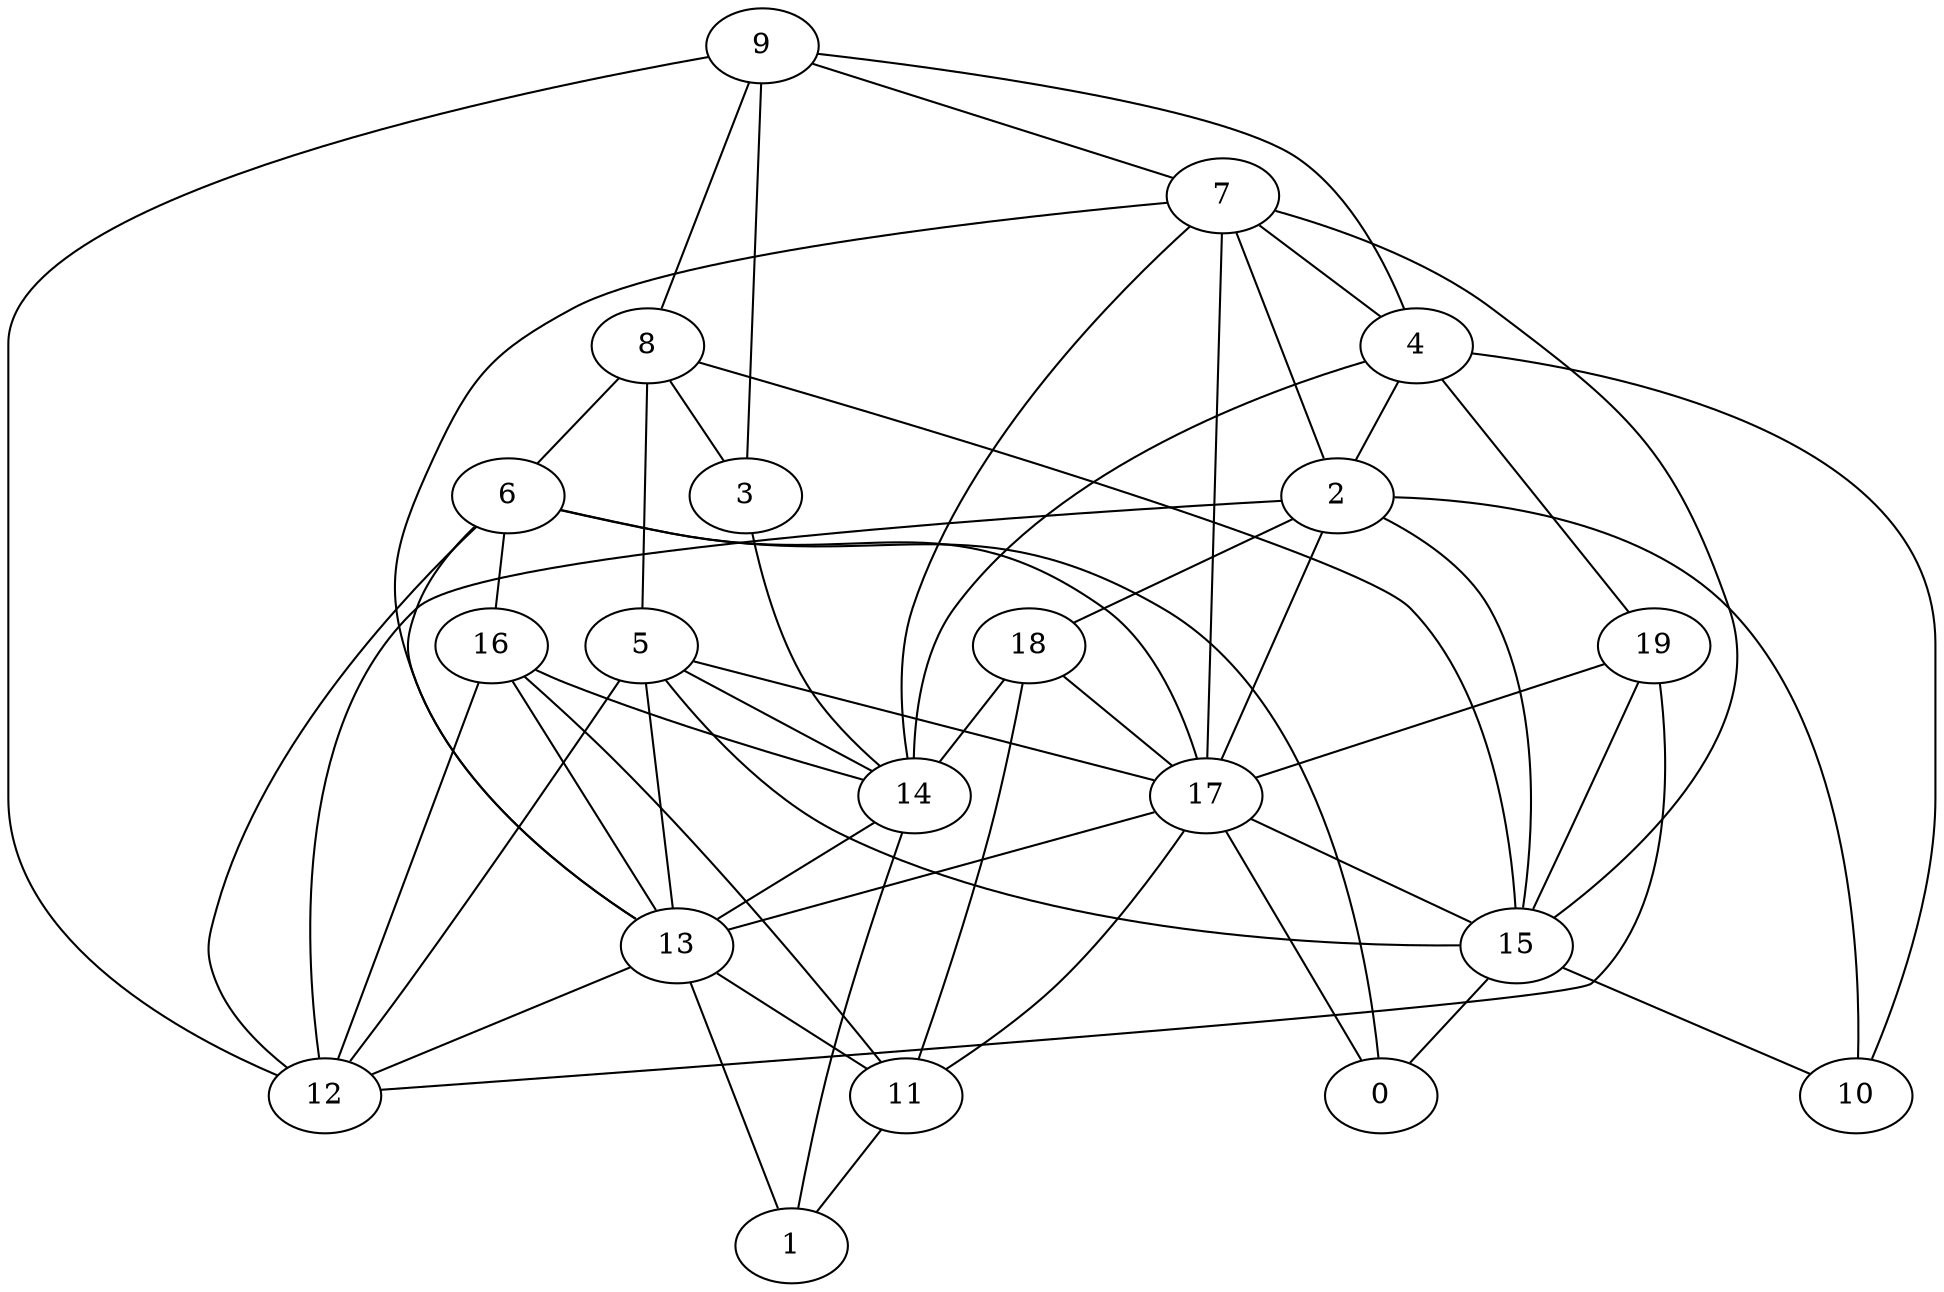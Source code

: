 digraph GG_graph {

subgraph G_graph {
edge [color = black]
"4" -> "14" [dir = none]
"4" -> "10" [dir = none]
"4" -> "2" [dir = none]
"4" -> "19" [dir = none]
"2" -> "12" [dir = none]
"2" -> "18" [dir = none]
"2" -> "17" [dir = none]
"2" -> "15" [dir = none]
"2" -> "10" [dir = none]
"14" -> "13" [dir = none]
"14" -> "1" [dir = none]
"11" -> "1" [dir = none]
"18" -> "11" [dir = none]
"18" -> "17" [dir = none]
"18" -> "14" [dir = none]
"5" -> "12" [dir = none]
"5" -> "13" [dir = none]
"5" -> "14" [dir = none]
"5" -> "17" [dir = none]
"5" -> "15" [dir = none]
"16" -> "14" [dir = none]
"16" -> "12" [dir = none]
"16" -> "11" [dir = none]
"16" -> "13" [dir = none]
"3" -> "14" [dir = none]
"8" -> "6" [dir = none]
"8" -> "15" [dir = none]
"8" -> "3" [dir = none]
"8" -> "5" [dir = none]
"9" -> "12" [dir = none]
"9" -> "4" [dir = none]
"9" -> "7" [dir = none]
"9" -> "8" [dir = none]
"9" -> "3" [dir = none]
"7" -> "2" [dir = none]
"7" -> "14" [dir = none]
"7" -> "13" [dir = none]
"7" -> "17" [dir = none]
"7" -> "4" [dir = none]
"7" -> "15" [dir = none]
"17" -> "15" [dir = none]
"17" -> "0" [dir = none]
"17" -> "13" [dir = none]
"17" -> "11" [dir = none]
"13" -> "11" [dir = none]
"13" -> "1" [dir = none]
"13" -> "12" [dir = none]
"15" -> "10" [dir = none]
"15" -> "0" [dir = none]
"6" -> "0" [dir = none]
"6" -> "16" [dir = none]
"6" -> "12" [dir = none]
"6" -> "17" [dir = none]
"6" -> "13" [dir = none]
"19" -> "15" [dir = none]
"19" -> "17" [dir = none]
"19" -> "12" [dir = none]
}

}
